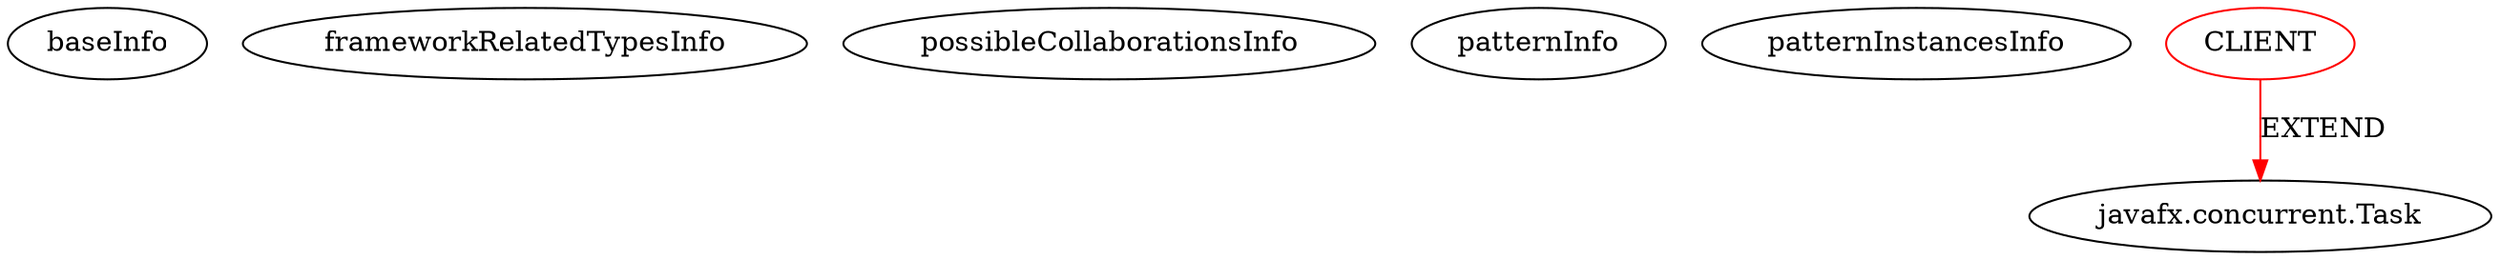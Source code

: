 digraph {
baseInfo[graphId=811,category="pattern",isAnonymous=false,possibleRelation=false]
frameworkRelatedTypesInfo[0="javafx.concurrent.Task"]
possibleCollaborationsInfo[]
patternInfo[frequency=8.0,patternRootClient=0]
patternInstancesInfo[0="dougdew-Workbench~/dougdew-Workbench/Workbench-master/src/workbench/DescribeAndListController.java~RenameWorker~2583",1="dougdew-Workbench~/dougdew-Workbench/Workbench-master/src/workbench/EditorController.java~ReadWorker~2578",2="dougdew-Workbench~/dougdew-Workbench/Workbench-master/src/workbench/DescribeAndListController.java~DeleteWorker~2582",3="dougdew-Workbench~/dougdew-Workbench/Workbench-master/src/workbench/EditorController.java~CreateWorker~2577",4="dougdew-Workbench~/dougdew-Workbench/Workbench-master/src/workbench/DescribeAndListController.java~ListWorker~2581",5="dougdew-Workbench~/dougdew-Workbench/Workbench-master/src/workbench/DescribeAndListController.java~DescribeWorker~2580",6="dougdew-Workbench~/dougdew-Workbench/Workbench-master/src/workbench/EditorController.java~UpdateWorker~2579",7="dougdew-Workbench~/dougdew-Workbench/Workbench-master/src/workbench/LoginController.java~LoginWorker~2575"]
1[label="javafx.concurrent.Task",vertexType="FRAMEWORK_CLASS_TYPE",isFrameworkType=false]
0[label="CLIENT",vertexType="ROOT_CLIENT_CLASS_DECLARATION",isFrameworkType=false,color=red]
0->1[label="EXTEND",color=red]
}
